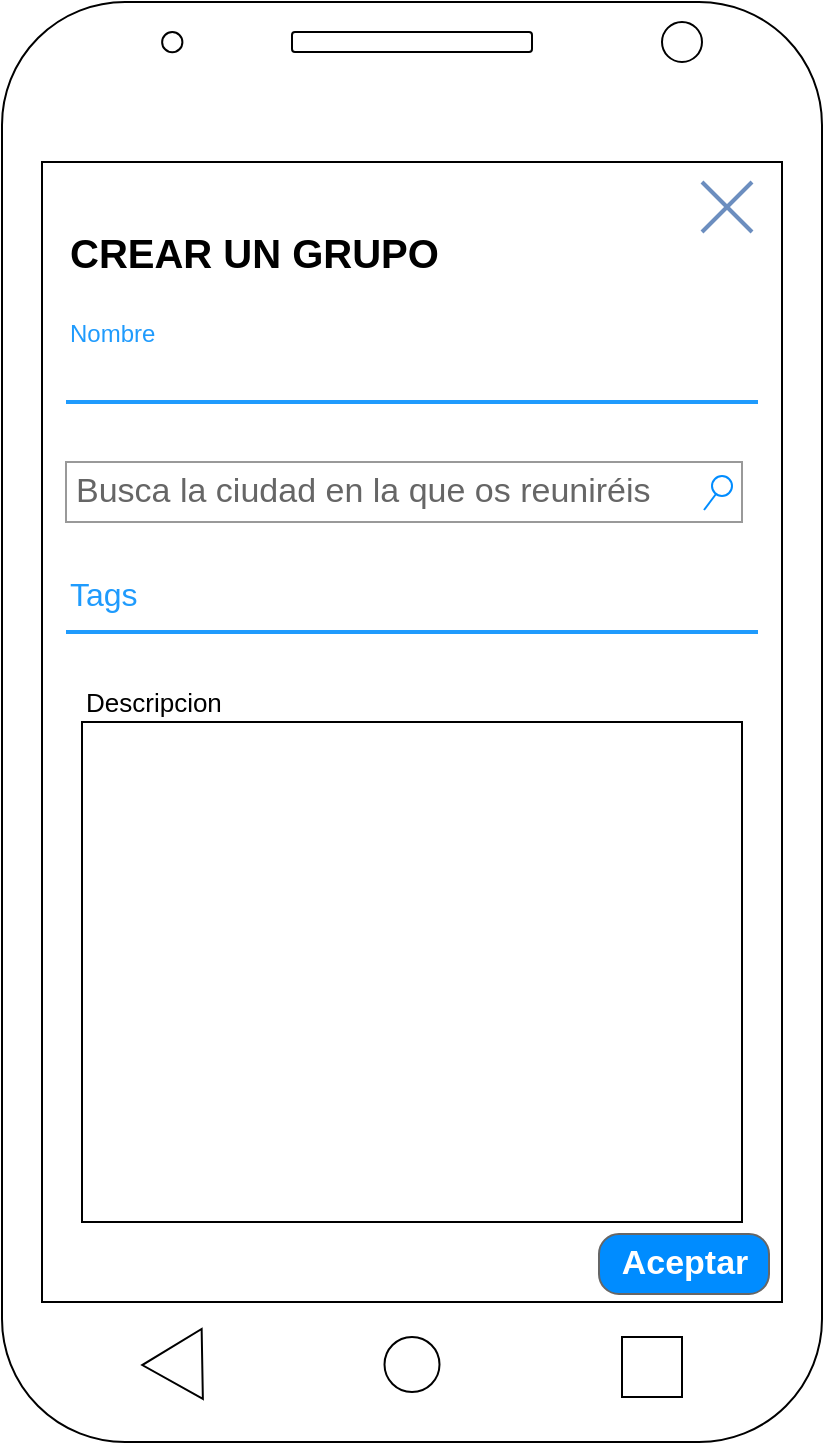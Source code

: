 <mxfile version="12.9.3" type="device"><diagram id="U2bW3avmM8vpmBXSzCzB" name="Page-1"><mxGraphModel dx="1355" dy="720" grid="1" gridSize="10" guides="1" tooltips="1" connect="1" arrows="1" fold="1" page="1" pageScale="1" pageWidth="827" pageHeight="1169" math="0" shadow="0"><root><mxCell id="0"/><mxCell id="1" parent="0"/><mxCell id="3NoMwBL9-WwyrKNmWwVy-2" value="" style="rounded=0;whiteSpace=wrap;html=1;" parent="1" vertex="1"><mxGeometry x="140" y="80" width="370" height="610" as="geometry"/></mxCell><mxCell id="3NoMwBL9-WwyrKNmWwVy-1" value="" style="rounded=1;whiteSpace=wrap;html=1;" parent="1" vertex="1"><mxGeometry x="120" y="40" width="410" height="720" as="geometry"/></mxCell><mxCell id="3NoMwBL9-WwyrKNmWwVy-3" value="" style="ellipse;whiteSpace=wrap;html=1;aspect=fixed;" parent="1" vertex="1"><mxGeometry x="311.25" y="707.5" width="27.5" height="27.5" as="geometry"/></mxCell><mxCell id="3NoMwBL9-WwyrKNmWwVy-4" value="" style="triangle;whiteSpace=wrap;html=1;rotation=-181;" parent="1" vertex="1"><mxGeometry x="190.13" y="703.75" width="30" height="35" as="geometry"/></mxCell><mxCell id="3NoMwBL9-WwyrKNmWwVy-5" value="" style="whiteSpace=wrap;html=1;aspect=fixed;" parent="1" vertex="1"><mxGeometry x="430" y="707.5" width="30" height="30" as="geometry"/></mxCell><mxCell id="3NoMwBL9-WwyrKNmWwVy-6" value="" style="ellipse;whiteSpace=wrap;html=1;aspect=fixed;" parent="1" vertex="1"><mxGeometry x="450" y="50" width="20" height="20" as="geometry"/></mxCell><mxCell id="3NoMwBL9-WwyrKNmWwVy-7" value="" style="ellipse;whiteSpace=wrap;html=1;aspect=fixed;" parent="1" vertex="1"><mxGeometry x="200.07" y="55" width="10.13" height="10.13" as="geometry"/></mxCell><mxCell id="3NoMwBL9-WwyrKNmWwVy-8" value="" style="rounded=1;whiteSpace=wrap;html=1;" parent="1" vertex="1"><mxGeometry x="265" y="55" width="120" height="10" as="geometry"/></mxCell><mxCell id="TPSv_cxqzVFkHs1SmbmP-15" value="" style="rounded=0;whiteSpace=wrap;html=1;strokeColor=#000000;" parent="1" vertex="1"><mxGeometry x="140" y="120" width="370" height="570" as="geometry"/></mxCell><mxCell id="TPSv_cxqzVFkHs1SmbmP-16" value="Nombre" style="text;fontColor=#1F9BFD;fontSize=12;verticalAlign=middle;strokeColor=none;fillColor=none;" parent="1" vertex="1"><mxGeometry x="152" y="190" width="346" height="30" as="geometry"/></mxCell><mxCell id="TPSv_cxqzVFkHs1SmbmP-17" value="Input text" style="text;fontColor=#ffffff;fontSize=16;verticalAlign=middle;strokeColor=none;fillColor=none;" parent="1" vertex="1"><mxGeometry x="152" y="210" width="346" height="30" as="geometry"/></mxCell><mxCell id="TPSv_cxqzVFkHs1SmbmP-18" value="" style="dashed=0;shape=line;strokeWidth=2;noLabel=1;strokeColor=#1F9BFD;" parent="1" vertex="1"><mxGeometry x="152" y="235" width="346" height="10" as="geometry"/></mxCell><mxCell id="TPSv_cxqzVFkHs1SmbmP-21" value="Tags" style="text;fontColor=#1F9BFD;fontSize=16;verticalAlign=middle;strokeColor=none;fillColor=none;" parent="1" vertex="1"><mxGeometry x="152" y="320" width="346" height="30" as="geometry"/></mxCell><mxCell id="TPSv_cxqzVFkHs1SmbmP-22" value="" style="dashed=0;shape=line;strokeWidth=2;strokeColor=#1F9BFD;fontColor=#1F9BFD;fillColor=#1F9BFD;" parent="1" vertex="1"><mxGeometry x="152" y="350" width="346" height="10" as="geometry"/></mxCell><mxCell id="TPSv_cxqzVFkHs1SmbmP-23" value="" style="rounded=0;whiteSpace=wrap;html=1;strokeColor=#000000;" parent="1" vertex="1"><mxGeometry x="160" y="400" width="330" height="250" as="geometry"/></mxCell><mxCell id="TPSv_cxqzVFkHs1SmbmP-26" value="Descripcion" style="text;html=1;strokeColor=none;fillColor=none;align=left;verticalAlign=middle;whiteSpace=wrap;rounded=0;fontSize=13;" parent="1" vertex="1"><mxGeometry x="160.23" y="380" width="89.8" height="20" as="geometry"/></mxCell><mxCell id="TPSv_cxqzVFkHs1SmbmP-14" value="&lt;font style=&quot;font-size: 20px&quot;&gt;CREAR UN GRUPO&lt;/font&gt;" style="text;html=1;strokeColor=none;fillColor=none;align=left;verticalAlign=middle;whiteSpace=wrap;rounded=0;fontSize=20;fontStyle=1;fontColor=#000000;" parent="1" vertex="1"><mxGeometry x="152" y="155" width="224.87" height="20" as="geometry"/></mxCell><mxCell id="TPSv_cxqzVFkHs1SmbmP-13" value="" style="dashed=0;aspect=fixed;verticalLabelPosition=bottom;verticalAlign=top;align=center;shape=mxgraph.gmdl.x;strokeColor=#6c8ebf;fillColor=#dae8fc;shadow=0;strokeWidth=2;" parent="1" vertex="1"><mxGeometry x="470" y="130" width="25" height="25" as="geometry"/></mxCell><mxCell id="TPSv_cxqzVFkHs1SmbmP-35" value="Aceptar" style="strokeWidth=1;shadow=0;dashed=0;align=center;html=1;shape=mxgraph.mockup.buttons.button;strokeColor=#666666;fontColor=#ffffff;mainText=;buttonStyle=round;fontSize=17;fontStyle=1;fillColor=#008cff;whiteSpace=wrap;" parent="1" vertex="1"><mxGeometry x="418.5" y="656" width="85" height="30" as="geometry"/></mxCell><mxCell id="dxPI7AIsFDt0Dbch9Q1b-1" value="Busca la ciudad en la que os reuniréis" style="strokeWidth=1;shadow=0;dashed=0;align=center;html=1;shape=mxgraph.mockup.forms.searchBox;strokeColor=#999999;mainText=;strokeColor2=#008cff;fontColor=#666666;fontSize=17;align=left;spacingLeft=3;" vertex="1" parent="1"><mxGeometry x="152" y="270" width="338" height="30" as="geometry"/></mxCell></root></mxGraphModel></diagram></mxfile>